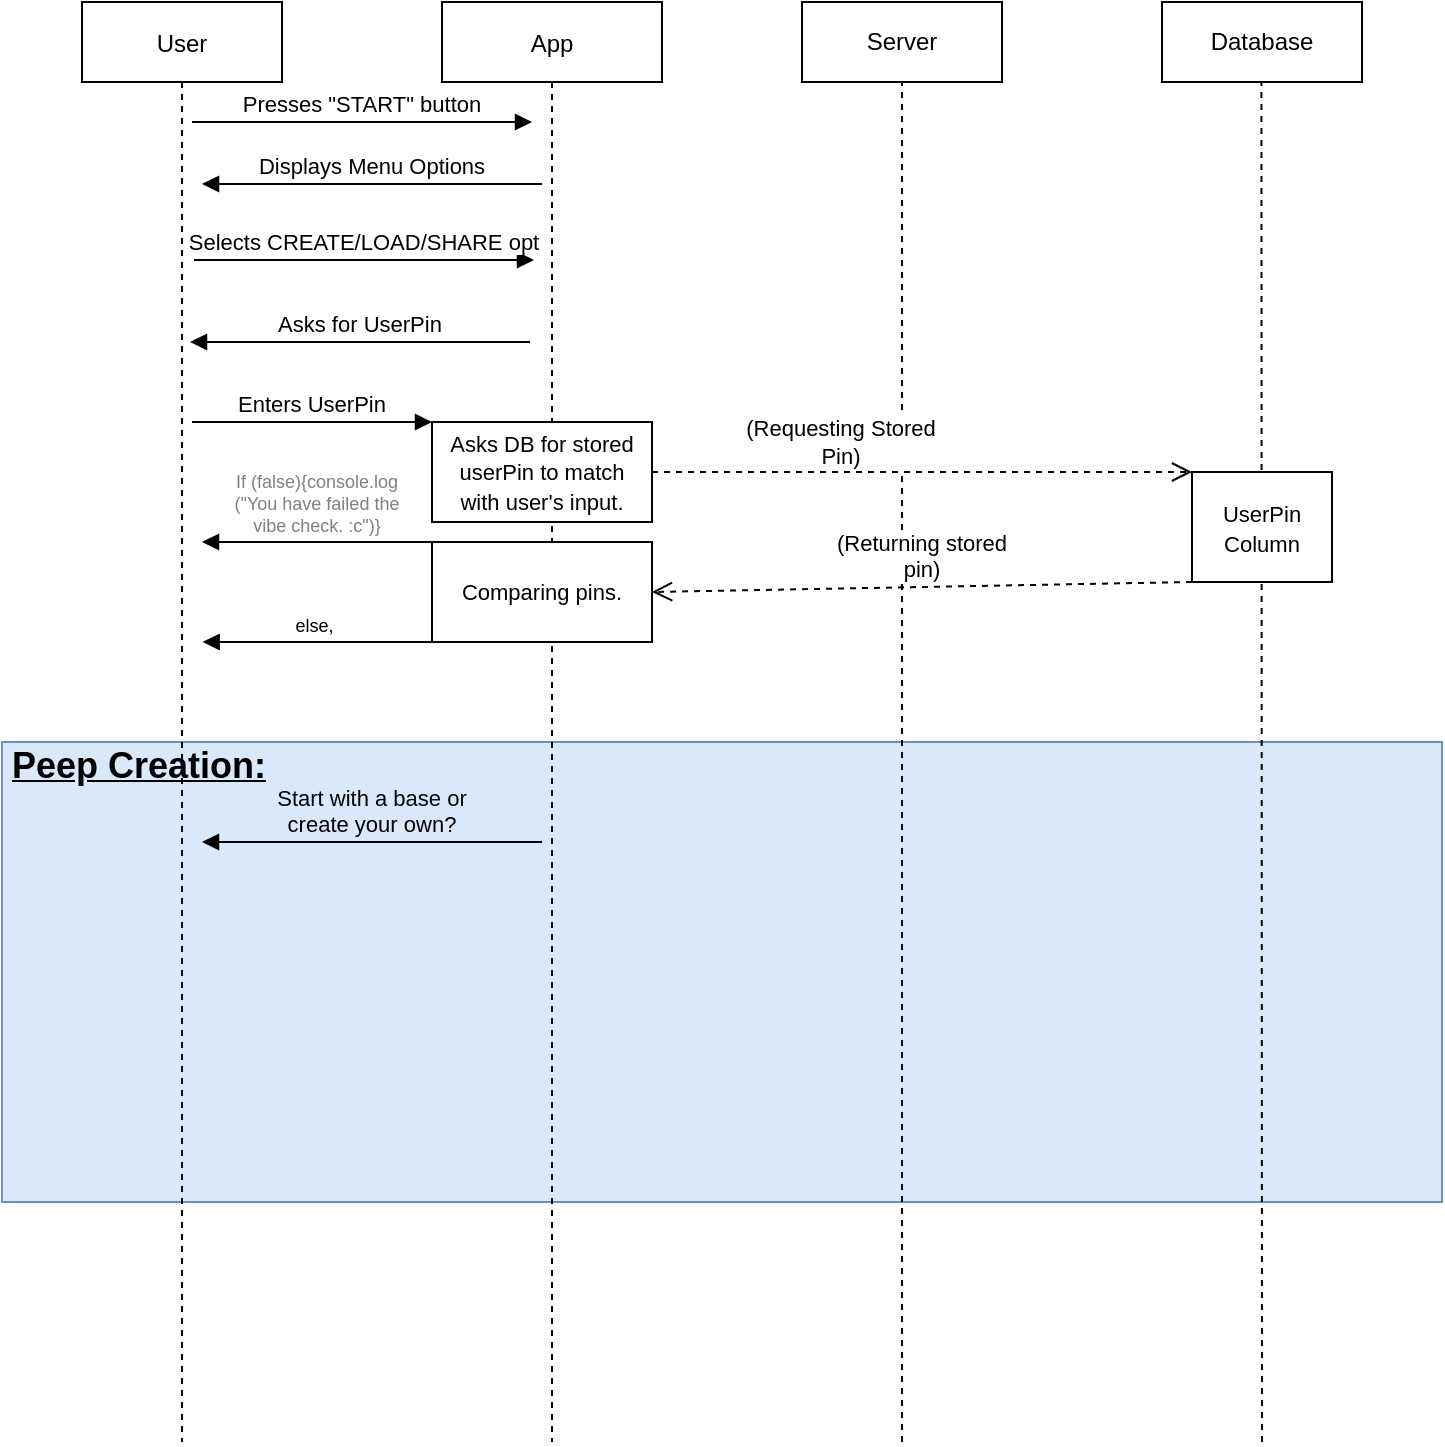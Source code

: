 <mxfile version="17.4.6" type="github">
  <diagram id="kgpKYQtTHZ0yAKxKKP6v" name="Page-1">
    <mxGraphModel dx="1527" dy="852" grid="1" gridSize="10" guides="1" tooltips="1" connect="1" arrows="1" fold="1" page="1" pageScale="1" pageWidth="850" pageHeight="1100" math="0" shadow="0">
      <root>
        <mxCell id="0" />
        <mxCell id="1" parent="0" />
        <mxCell id="jPQ_gMMJaXNUDKKce1v3-33" value="&lt;h1&gt;&lt;u&gt;Peep Creation:&lt;/u&gt;&lt;/h1&gt;" style="text;html=1;strokeColor=#6c8ebf;fillColor=#dae8fc;spacing=5;spacingTop=-20;whiteSpace=wrap;overflow=hidden;rounded=0;fontSize=9;" vertex="1" parent="1">
          <mxGeometry x="80" y="450" width="720" height="230" as="geometry" />
        </mxCell>
        <mxCell id="3nuBFxr9cyL0pnOWT2aG-1" value="User" style="shape=umlLifeline;perimeter=lifelinePerimeter;container=1;collapsible=0;recursiveResize=0;rounded=0;shadow=0;strokeWidth=1;" parent="1" vertex="1">
          <mxGeometry x="120" y="80" width="100" height="720" as="geometry" />
        </mxCell>
        <mxCell id="jPQ_gMMJaXNUDKKce1v3-31" value="else, " style="verticalAlign=bottom;endArrow=block;shadow=0;strokeWidth=1;exitX=-0.003;exitY=0.171;exitDx=0;exitDy=0;exitPerimeter=0;fontSize=9;fontColor=#000000;strokeColor=#000000;" edge="1" parent="3nuBFxr9cyL0pnOWT2aG-1">
          <mxGeometry relative="1" as="geometry">
            <mxPoint x="175.0" y="320.03" as="sourcePoint" />
            <mxPoint x="60.33" y="320" as="targetPoint" />
          </mxGeometry>
        </mxCell>
        <mxCell id="3nuBFxr9cyL0pnOWT2aG-5" value="App" style="shape=umlLifeline;perimeter=lifelinePerimeter;container=1;collapsible=0;recursiveResize=0;rounded=0;shadow=0;strokeWidth=1;" parent="1" vertex="1">
          <mxGeometry x="300" y="80" width="110" height="720" as="geometry" />
        </mxCell>
        <mxCell id="jPQ_gMMJaXNUDKKce1v3-6" value="Selects CREATE/LOAD/SHARE opt" style="verticalAlign=bottom;endArrow=block;entryX=0;entryY=0;shadow=0;strokeWidth=1;" edge="1" parent="3nuBFxr9cyL0pnOWT2aG-5">
          <mxGeometry relative="1" as="geometry">
            <mxPoint x="-124" y="129.0" as="sourcePoint" />
            <mxPoint x="46" y="129.0" as="targetPoint" />
          </mxGeometry>
        </mxCell>
        <mxCell id="jPQ_gMMJaXNUDKKce1v3-26" value="&lt;span style=&quot;font-size: 11px ; background-color: rgb(255 , 255 , 255)&quot;&gt;Asks DB for stored userPin to match&lt;/span&gt;&lt;br style=&quot;padding: 0px ; margin: 0px ; font-size: 11px&quot;&gt;&lt;span style=&quot;font-size: 11px ; background-color: rgb(255 , 255 , 255)&quot;&gt;with user&#39;s input.&lt;/span&gt;" style="rounded=0;whiteSpace=wrap;html=1;" vertex="1" parent="3nuBFxr9cyL0pnOWT2aG-5">
          <mxGeometry x="-5" y="210" width="110" height="50" as="geometry" />
        </mxCell>
        <mxCell id="jPQ_gMMJaXNUDKKce1v3-30" value="&lt;span style=&quot;font-size: 11px ; background-color: rgb(255 , 255 , 255)&quot;&gt;Comparing pins.&lt;/span&gt;" style="rounded=0;whiteSpace=wrap;html=1;" vertex="1" parent="3nuBFxr9cyL0pnOWT2aG-5">
          <mxGeometry x="-5" y="270" width="110" height="50" as="geometry" />
        </mxCell>
        <mxCell id="3nuBFxr9cyL0pnOWT2aG-8" value="Presses &quot;START&quot; button" style="verticalAlign=bottom;endArrow=block;entryX=0;entryY=0;shadow=0;strokeWidth=1;" parent="1" edge="1">
          <mxGeometry relative="1" as="geometry">
            <mxPoint x="175" y="140.0" as="sourcePoint" />
            <mxPoint x="345" y="140.0" as="targetPoint" />
          </mxGeometry>
        </mxCell>
        <mxCell id="3nuBFxr9cyL0pnOWT2aG-9" value="Displays Menu Options" style="verticalAlign=bottom;endArrow=block;shadow=0;strokeWidth=1;" parent="1" edge="1">
          <mxGeometry relative="1" as="geometry">
            <mxPoint x="350" y="171" as="sourcePoint" />
            <mxPoint x="180" y="171" as="targetPoint" />
          </mxGeometry>
        </mxCell>
        <mxCell id="jPQ_gMMJaXNUDKKce1v3-2" value="Server" style="rounded=0;whiteSpace=wrap;html=1;" vertex="1" parent="1">
          <mxGeometry x="480" y="80" width="100" height="40" as="geometry" />
        </mxCell>
        <mxCell id="jPQ_gMMJaXNUDKKce1v3-3" value="Database" style="rounded=0;whiteSpace=wrap;html=1;" vertex="1" parent="1">
          <mxGeometry x="660" y="80" width="100" height="40" as="geometry" />
        </mxCell>
        <mxCell id="jPQ_gMMJaXNUDKKce1v3-4" value="" style="endArrow=none;dashed=1;html=1;rounded=0;entryX=0.5;entryY=1;entryDx=0;entryDy=0;" edge="1" parent="1" target="jPQ_gMMJaXNUDKKce1v3-2">
          <mxGeometry width="50" height="50" relative="1" as="geometry">
            <mxPoint x="530" y="800" as="sourcePoint" />
            <mxPoint x="520" y="250" as="targetPoint" />
          </mxGeometry>
        </mxCell>
        <mxCell id="jPQ_gMMJaXNUDKKce1v3-5" value="" style="endArrow=none;dashed=1;html=1;rounded=0;entryX=0.5;entryY=1;entryDx=0;entryDy=0;" edge="1" parent="1">
          <mxGeometry width="50" height="50" relative="1" as="geometry">
            <mxPoint x="710" y="800" as="sourcePoint" />
            <mxPoint x="709.71" y="120" as="targetPoint" />
          </mxGeometry>
        </mxCell>
        <mxCell id="jPQ_gMMJaXNUDKKce1v3-7" value="Asks for UserPin" style="verticalAlign=bottom;endArrow=block;entryX=0;entryY=0;shadow=0;strokeWidth=1;" edge="1" parent="1">
          <mxGeometry relative="1" as="geometry">
            <mxPoint x="344" y="250.0" as="sourcePoint" />
            <mxPoint x="174" y="250.0" as="targetPoint" />
          </mxGeometry>
        </mxCell>
        <mxCell id="jPQ_gMMJaXNUDKKce1v3-12" value="(Returning stored&#xa;pin)" style="verticalAlign=bottom;endArrow=open;dashed=1;endSize=8;exitX=0;exitY=1;shadow=0;strokeWidth=1;exitDx=0;exitDy=0;entryX=1;entryY=0.5;entryDx=0;entryDy=0;" edge="1" parent="1" source="jPQ_gMMJaXNUDKKce1v3-29" target="jPQ_gMMJaXNUDKKce1v3-30">
          <mxGeometry relative="1" as="geometry">
            <mxPoint x="410" y="370" as="targetPoint" />
            <mxPoint x="666.72" y="359.16" as="sourcePoint" />
          </mxGeometry>
        </mxCell>
        <mxCell id="jPQ_gMMJaXNUDKKce1v3-18" value="" style="verticalAlign=bottom;endArrow=open;dashed=1;endSize=8;exitX=1;exitY=0.5;shadow=0;strokeWidth=1;exitDx=0;exitDy=0;fillColor=none;entryX=0;entryY=0;entryDx=0;entryDy=0;" edge="1" parent="1" source="jPQ_gMMJaXNUDKKce1v3-26" target="jPQ_gMMJaXNUDKKce1v3-29">
          <mxGeometry relative="1" as="geometry">
            <mxPoint x="660" y="315" as="targetPoint" />
            <mxPoint x="410" y="320.0" as="sourcePoint" />
          </mxGeometry>
        </mxCell>
        <mxCell id="jPQ_gMMJaXNUDKKce1v3-28" value="(Requesting Stored&lt;br&gt;Pin)" style="edgeLabel;html=1;align=center;verticalAlign=middle;resizable=0;points=[];fillColor=none;" vertex="1" connectable="0" parent="jPQ_gMMJaXNUDKKce1v3-18">
          <mxGeometry x="-0.461" relative="1" as="geometry">
            <mxPoint x="21" y="-15" as="offset" />
          </mxGeometry>
        </mxCell>
        <mxCell id="jPQ_gMMJaXNUDKKce1v3-23" value="If (false){console.log&#xa;(&quot;You have failed the&#xa;vibe check. :c&quot;)}" style="verticalAlign=bottom;endArrow=block;shadow=0;strokeWidth=1;exitX=0;exitY=0;exitDx=0;exitDy=0;fontSize=9;fontColor=#808080;strokeColor=#000000;" edge="1" parent="1" source="jPQ_gMMJaXNUDKKce1v3-30">
          <mxGeometry relative="1" as="geometry">
            <mxPoint x="290" y="360" as="sourcePoint" />
            <mxPoint x="180" y="350" as="targetPoint" />
            <Array as="points" />
          </mxGeometry>
        </mxCell>
        <mxCell id="jPQ_gMMJaXNUDKKce1v3-29" value="&lt;span style=&quot;font-size: 11px ; background-color: rgb(255 , 255 , 255)&quot;&gt;UserPin Column&lt;/span&gt;" style="rounded=0;whiteSpace=wrap;html=1;" vertex="1" parent="1">
          <mxGeometry x="675" y="315" width="70" height="55" as="geometry" />
        </mxCell>
        <mxCell id="jPQ_gMMJaXNUDKKce1v3-22" value="Enters UserPin" style="verticalAlign=bottom;endArrow=block;shadow=0;strokeWidth=1;entryX=0;entryY=0;entryDx=0;entryDy=0;" edge="1" parent="1" target="jPQ_gMMJaXNUDKKce1v3-26">
          <mxGeometry relative="1" as="geometry">
            <mxPoint x="175" y="290" as="sourcePoint" />
            <mxPoint x="295" y="280" as="targetPoint" />
            <Array as="points" />
          </mxGeometry>
        </mxCell>
        <mxCell id="jPQ_gMMJaXNUDKKce1v3-34" value="Start with a base or&#xa;create your own?" style="verticalAlign=bottom;endArrow=block;entryX=0;entryY=0;shadow=0;strokeWidth=1;labelBackgroundColor=none;" edge="1" parent="1">
          <mxGeometry relative="1" as="geometry">
            <mxPoint x="350" y="500.0" as="sourcePoint" />
            <mxPoint x="180" y="500.0" as="targetPoint" />
          </mxGeometry>
        </mxCell>
      </root>
    </mxGraphModel>
  </diagram>
</mxfile>
